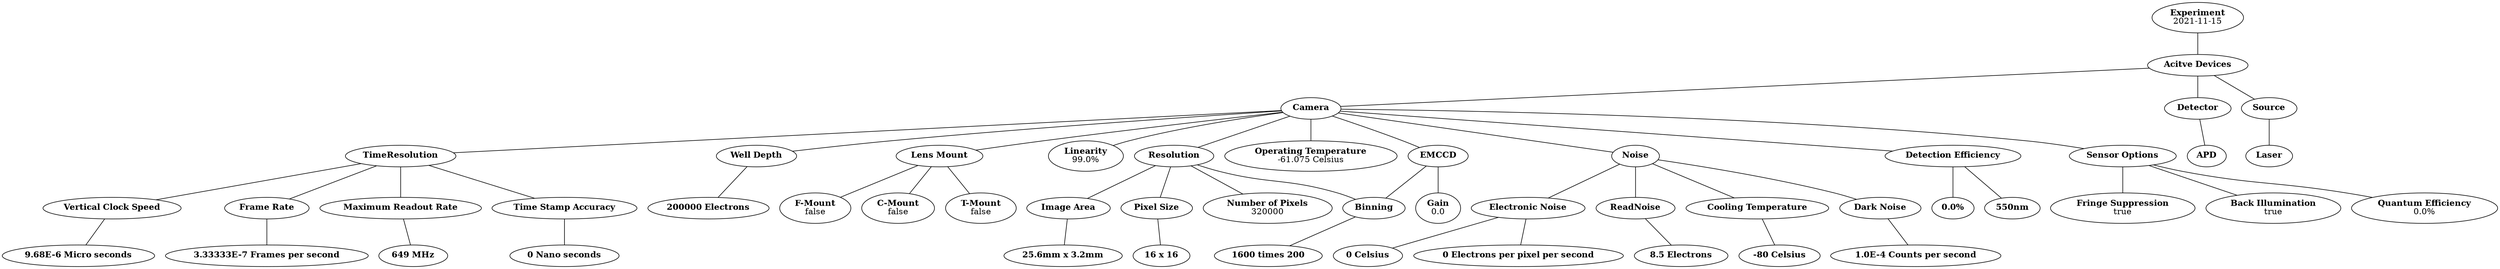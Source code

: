 graph G {
	rankdir = TB;
	subgraph {
	Experiment [label=
    <<b>Experiment</b><BR ALIGN="LEFT"
    />2021-11-15<BR ALIGN="CENTER"/>>];
	ActiveDevices [label=
    <<b>Acitve Devices</b>>];
	ActiveDevices -- Experiment;
	{rank = min; Experiment;}
	Camera [label=
    <<b>Camera</b>>];
	ActiveDevices -- Camera;
	EMCCD [label=
    <<b>EMCCD</b>>];
	Camera -- EMCCD
	EmccdGain [label=
    <<b>Gain</b><BR ALIGN="LEFT"
    />0.0<BR ALIGN="CENTER"/>>];
	EMCCD -- EmccdGain;
	Binning [label=
    <<b>Binning</b>>];
	EMCCD -- Binning
	binVal [label=
    <<b>1600 times 200</b>>];
	Binning -- binVal;
	SensorOptions [label=
    <<b>Sensor Options</b>>];
	Camera -- SensorOptions;
	QuantumEfficiency [label=
    <<b>Quantum Efficiency</b><BR ALIGN="LEFT"
    />0.0%<BR ALIGN="CENTER"/>>];
	SensorOptions -- QuantumEfficiency;
	FringeSuppression [label=
    <<b>Fringe Suppression</b><BR ALIGN="LEFT"
    />true<BR ALIGN="CENTER"/>>];
	SensorOptions -- FringeSuppression;
	BackIllumination [label=
    <<b>Back Illumination</b><BR ALIGN="LEFT"
    />true<BR ALIGN="CENTER"/>>];
	SensorOptions -- BackIllumination;
	TimeResolution [label=
    <<b>TimeResolution</b>>];
	Camera -- TimeResolution;
	TimeStampAccuracy [label=
    <<b>Time Stamp Accuracy</b>>];
	TimeResolution -- TimeStampAccuracy;
	timeResVal [label=
    <<b>0 Nano seconds</b>>];
	TimeStampAccuracy -- timeResVal;
	VerticalClockSpeed [label=
    <<b>Vertical Clock Speed</b>>];
	TimeResolution -- VerticalClockSpeed;
	clockSpeedVal [label=
    <<b>9.68E-6 Micro seconds</b>>];
	VerticalClockSpeed -- clockSpeedVal;
	FrameRate [label=
    <<b>Frame Rate</b>>];
	TimeResolution -- FrameRate;
	frameRateVal [label=
    <<b>3.33333E-7 Frames per second</b>>];
	FrameRate -- frameRateVal;
	MaximumReadoutRate [label=
    <<b>Maximum Readout Rate</b>>];
	TimeResolution -- MaximumReadoutRate;
	maxReadVal [label=
    <<b>649 MHz</b>>];
	MaximumReadoutRate -- maxReadVal;
	WellDepth [label=
    <<b>Well Depth</b>>];
	Camera -- WellDepth;
	wellDepthVal [label=
    <<b>200000 Electrons</b>>];
	WellDepth -- wellDepthVal;
	LensMount [label=
    <<b>Lens Mount</b>>];
	Camera -- LensMount;
	CMount [label=
    <<b>C-Mount</b><BR ALIGN="LEFT"
    />false<BR ALIGN="CENTER"/>>];
	LensMount -- CMount;
	TMount [label=
    <<b>T-Mount</b><BR ALIGN="LEFT"
    />false<BR ALIGN="CENTER"/>>];
	LensMount -- TMount;
	FMount [label=
    <<b>F-Mount</b><BR ALIGN="LEFT"
    />false<BR ALIGN="CENTER"/>>];
	LensMount -- FMount;
	Linearity [label=
    <<b>Linearity</b><BR ALIGN="LEFT"
    />99.0%<BR ALIGN="CENTER"/>>];
	Camera -- Linearity;
	Resolution [label=
    <<b>Resolution</b>>];
	Camera -- Resolution;
	Resolution -- Binning;
	PixelSize [label=
    <<b>Pixel Size</b>>];
	Resolution -- PixelSize;
	pixelSizeVal [label=
    <<b>16 x 16</b>>];
	PixelSize -- pixelSizeVal;
	NumberOfPixels [label=
    <<b>Number of Pixels</b><BR ALIGN="LEFT"
    />320000<BR ALIGN="CENTER"/>>];
	Resolution -- NumberOfPixels;
	ImageArea [label=
    <<b>Image Area</b>>];
	Resolution -- ImageArea;
	imageAreaVal [label=
    <<b>25.6mm x 3.2mm</b>>];
	ImageArea -- imageAreaVal;
	OperatingTemperature [label=
    <<b>Operating Temperature</b><BR ALIGN="LEFT"
    />-61.075 Celsius<BR ALIGN="CENTER"/>>];
	Camera -- OperatingTemperature;
	Noise [label=
    <<b>Noise</b>>];
	Camera -- Noise;
	CoolingTemperature [label=
    <<b>Cooling Temperature</b>>];
	Noise -- CoolingTemperature;
	coolTempVal [label=
    <<b>-80 Celsius</b>>];
	CoolingTemperature -- coolTempVal;
	DarkNoise [label=
    <<b>Dark Noise</b>>];
	Noise -- DarkNoise;
	darkNoiseVal [label=
    <<b>1.0E-4 Counts per second</b>>];
	DarkNoise -- darkNoiseVal;
	ElectronicNoise [label=
    <<b>Electronic Noise</b>>];
	Noise -- ElectronicNoise;
	elecNoiseVal1 [label=
    <<b>0 Electrons per pixel per second</b>>];
	ElectronicNoise -- elecNoiseVal1;
	elecNoiseVal2 [label=
    <<b>0 Celsius</b>>];
	ElectronicNoise -- elecNoiseVal2;
	ReadNoise [label=
    <<b>ReadNoise</b>>];
	Noise -- ReadNoise;
	readNoiseVal [label=
    <<b>8.5 Electrons</b>>];
	ReadNoise -- readNoiseVal;
	DetectionEfficiency [label=
    <<b>Detection Efficiency</b>>];
	Camera -- DetectionEfficiency;
	detEffVal1 [label=
    <<b>0.0%</b>>];
	DetectionEfficiency -- detEffVal1;
	detEffVal2 [label=
    <<b>550nm</b>>];
	DetectionEfficiency -- detEffVal2;
	Detector [label=
    <<b>Detector</b>>];
	ActiveDevices -- Detector;
	APD [label=
    <<b>APD</b>>];
	Detector -- APD;
	Source [label=
    <<b>Source</b>>];
	ActiveDevices -- Source;
	Laser [label=
    <<b>Laser</b>>];
	Source -- Laser;
	}
}
